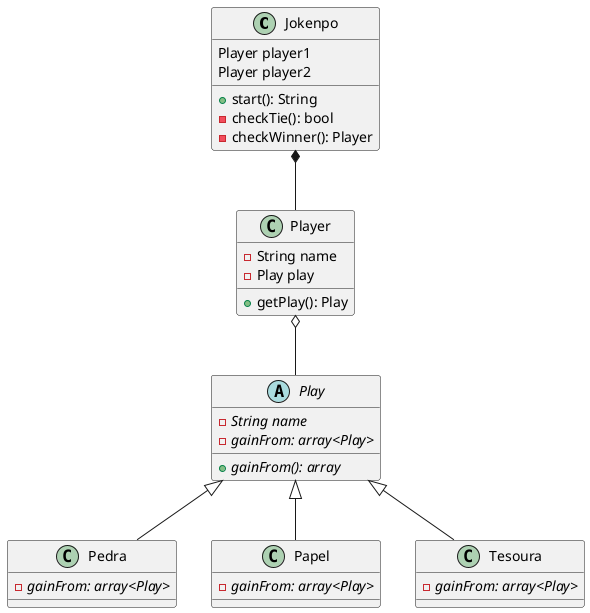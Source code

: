 @startuml
class Jokenpo {
    Player player1
    Player player2
    + {method} start(): String
    - checkTie(): bool
    - checkWinner(): Player
}

class Player {
    - String name
    - Play play
    + {method} getPlay(): Play
}

abstract Play {
    - {abstract} String name
    - {abstract} gainFrom: array<Play>
    + {abstract} {method} gainFrom(): array
}

class Pedra {
    - {abstract} gainFrom: array<Play>
}

class Papel {
    - {abstract} gainFrom: array<Play>
}

class Tesoura {
    - {abstract} gainFrom: array<Play>
}

Play <|-- Pedra
Play <|-- Papel
Play <|-- Tesoura

Player o-- Play
Jokenpo *-- Player
@enduml